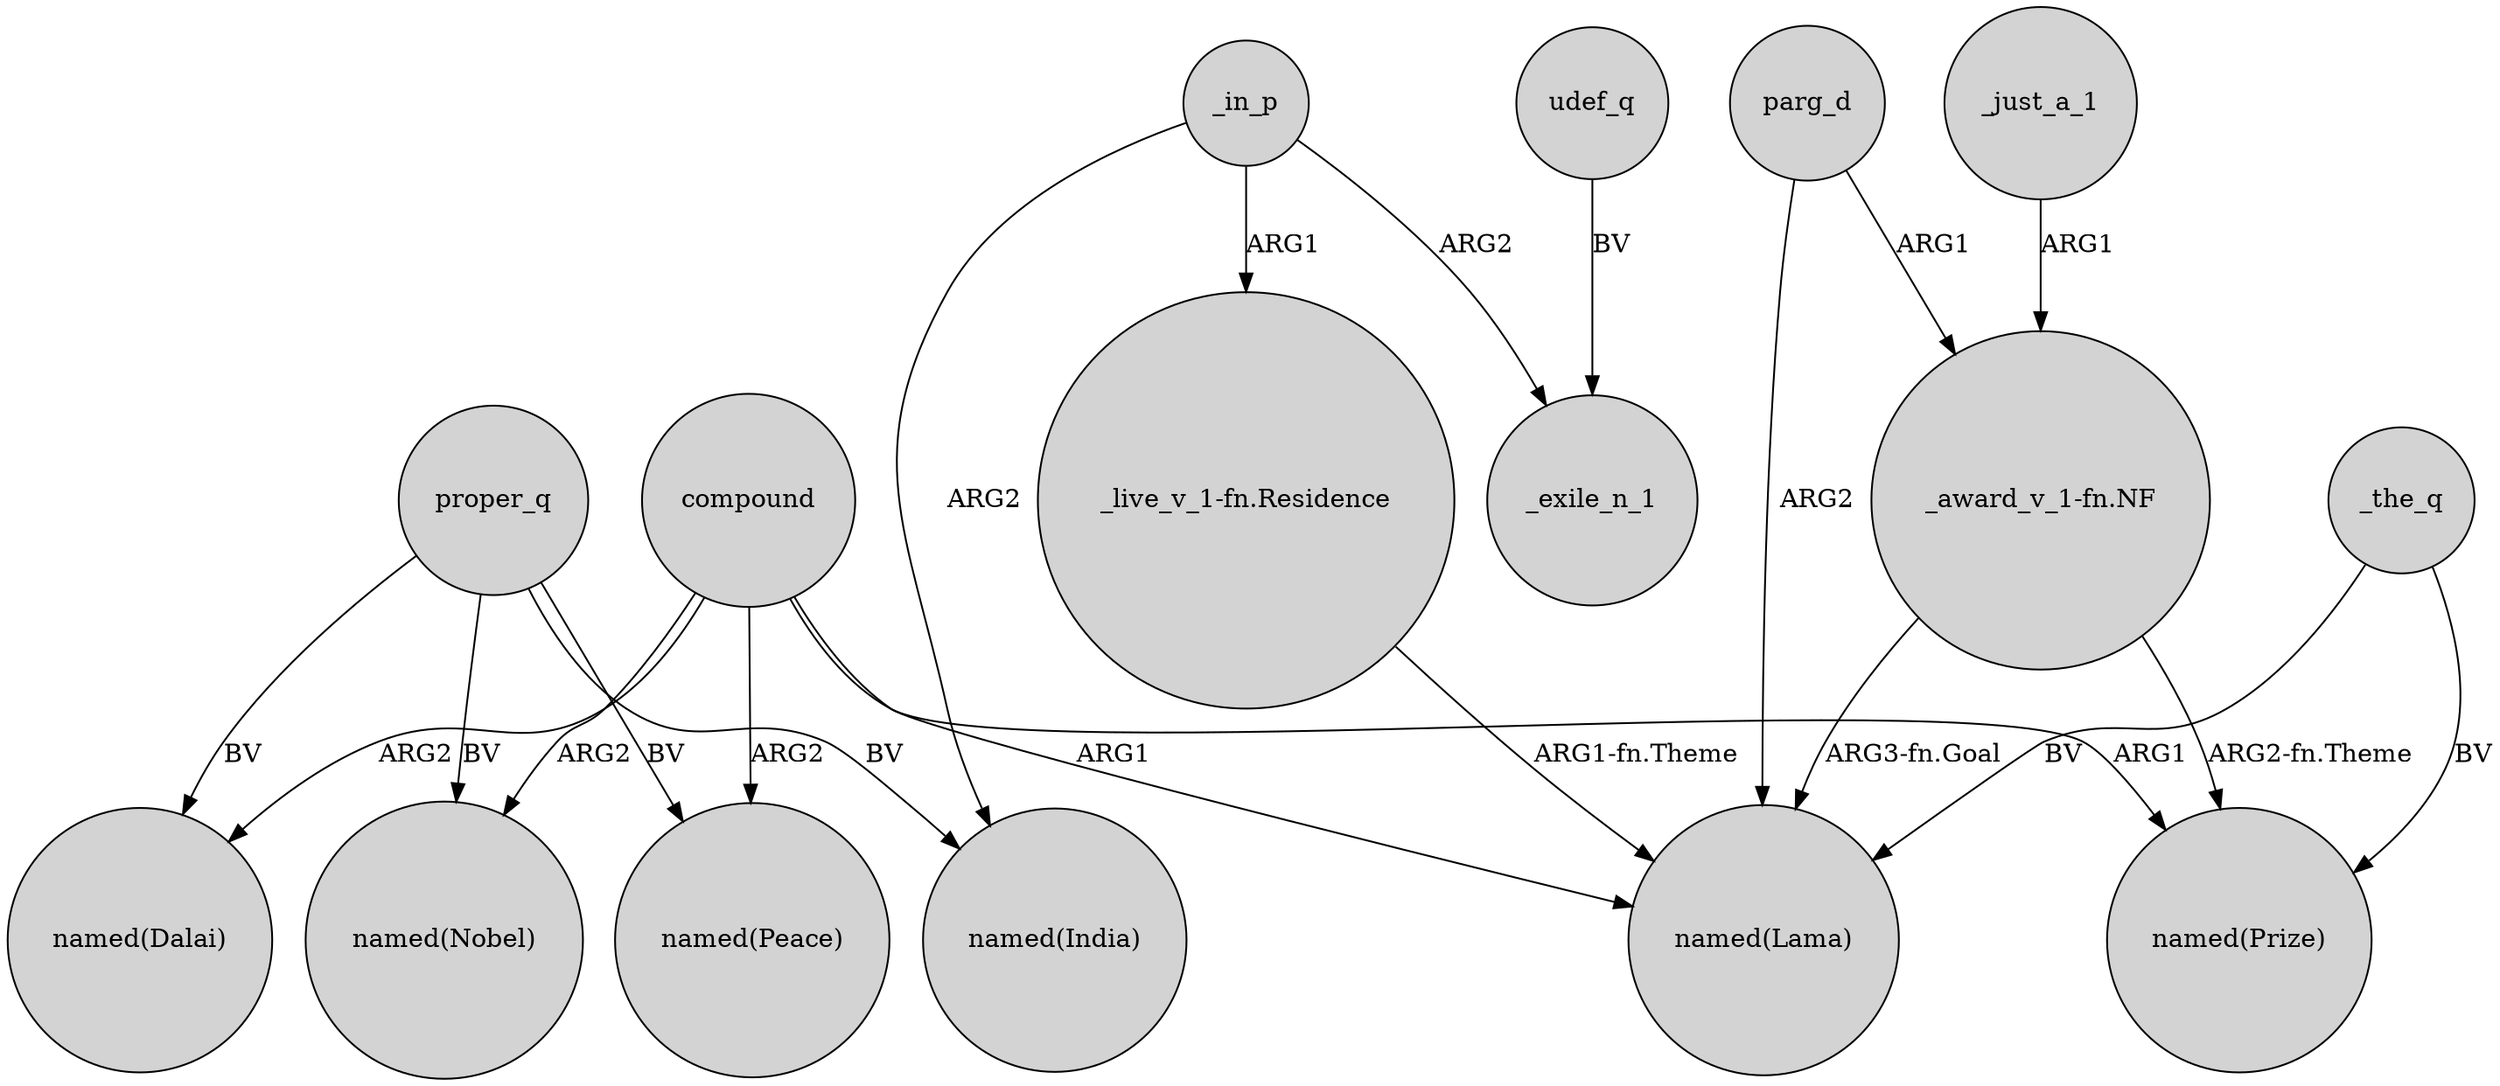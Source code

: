 digraph {
	node [shape=circle style=filled]
	proper_q -> "named(Peace)" [label=BV]
	compound -> "named(Dalai)" [label=ARG2]
	_in_p -> "_live_v_1-fn.Residence" [label=ARG1]
	compound -> "named(Peace)" [label=ARG2]
	proper_q -> "named(Nobel)" [label=BV]
	proper_q -> "named(India)" [label=BV]
	udef_q -> _exile_n_1 [label=BV]
	_in_p -> _exile_n_1 [label=ARG2]
	_the_q -> "named(Lama)" [label=BV]
	compound -> "named(Lama)" [label=ARG1]
	parg_d -> "named(Lama)" [label=ARG2]
	_just_a_1 -> "_award_v_1-fn.NF" [label=ARG1]
	compound -> "named(Prize)" [label=ARG1]
	"_award_v_1-fn.NF" -> "named(Lama)" [label="ARG3-fn.Goal"]
	"_live_v_1-fn.Residence" -> "named(Lama)" [label="ARG1-fn.Theme"]
	_in_p -> "named(India)" [label=ARG2]
	parg_d -> "_award_v_1-fn.NF" [label=ARG1]
	proper_q -> "named(Dalai)" [label=BV]
	compound -> "named(Nobel)" [label=ARG2]
	_the_q -> "named(Prize)" [label=BV]
	"_award_v_1-fn.NF" -> "named(Prize)" [label="ARG2-fn.Theme"]
}
